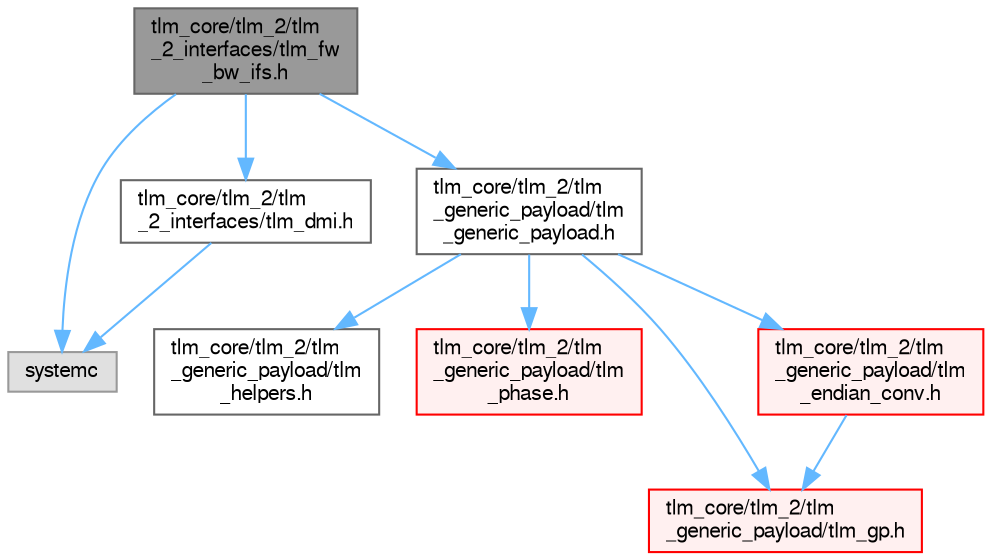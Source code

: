 digraph "tlm_core/tlm_2/tlm_2_interfaces/tlm_fw_bw_ifs.h"
{
 // LATEX_PDF_SIZE
  bgcolor="transparent";
  edge [fontname=FreeSans,fontsize=10,labelfontname=FreeSans,labelfontsize=10];
  node [fontname=FreeSans,fontsize=10,shape=box,height=0.2,width=0.4];
  Node1 [id="Node000001",label="tlm_core/tlm_2/tlm\l_2_interfaces/tlm_fw\l_bw_ifs.h",height=0.2,width=0.4,color="gray40", fillcolor="grey60", style="filled", fontcolor="black",tooltip=" "];
  Node1 -> Node2 [id="edge1_Node000001_Node000002",color="steelblue1",style="solid",tooltip=" "];
  Node2 [id="Node000002",label="systemc",height=0.2,width=0.4,color="grey60", fillcolor="#E0E0E0", style="filled",tooltip=" "];
  Node1 -> Node3 [id="edge2_Node000001_Node000003",color="steelblue1",style="solid",tooltip=" "];
  Node3 [id="Node000003",label="tlm_core/tlm_2/tlm\l_generic_payload/tlm\l_generic_payload.h",height=0.2,width=0.4,color="grey40", fillcolor="white", style="filled",URL="$a00032.html",tooltip=" "];
  Node3 -> Node4 [id="edge3_Node000003_Node000004",color="steelblue1",style="solid",tooltip=" "];
  Node4 [id="Node000004",label="tlm_core/tlm_2/tlm\l_generic_payload/tlm\l_helpers.h",height=0.2,width=0.4,color="grey40", fillcolor="white", style="filled",URL="$a00035.html",tooltip=" "];
  Node3 -> Node5 [id="edge4_Node000003_Node000005",color="steelblue1",style="solid",tooltip=" "];
  Node5 [id="Node000005",label="tlm_core/tlm_2/tlm\l_generic_payload/tlm\l_phase.h",height=0.2,width=0.4,color="red", fillcolor="#FFF0F0", style="filled",URL="$a00020.html",tooltip=" "];
  Node3 -> Node12 [id="edge5_Node000003_Node000012",color="steelblue1",style="solid",tooltip=" "];
  Node12 [id="Node000012",label="tlm_core/tlm_2/tlm\l_generic_payload/tlm_gp.h",height=0.2,width=0.4,color="red", fillcolor="#FFF0F0", style="filled",URL="$a00023.html",tooltip=" "];
  Node3 -> Node16 [id="edge6_Node000003_Node000016",color="steelblue1",style="solid",tooltip=" "];
  Node16 [id="Node000016",label="tlm_core/tlm_2/tlm\l_generic_payload/tlm\l_endian_conv.h",height=0.2,width=0.4,color="red", fillcolor="#FFF0F0", style="filled",URL="$a00029.html",tooltip=" "];
  Node16 -> Node12 [id="edge7_Node000016_Node000012",color="steelblue1",style="solid",tooltip=" "];
  Node1 -> Node18 [id="edge8_Node000001_Node000018",color="steelblue1",style="solid",tooltip=" "];
  Node18 [id="Node000018",label="tlm_core/tlm_2/tlm\l_2_interfaces/tlm_dmi.h",height=0.2,width=0.4,color="grey40", fillcolor="white", style="filled",URL="$a00050.html",tooltip=" "];
  Node18 -> Node2 [id="edge9_Node000018_Node000002",color="steelblue1",style="solid",tooltip=" "];
}
